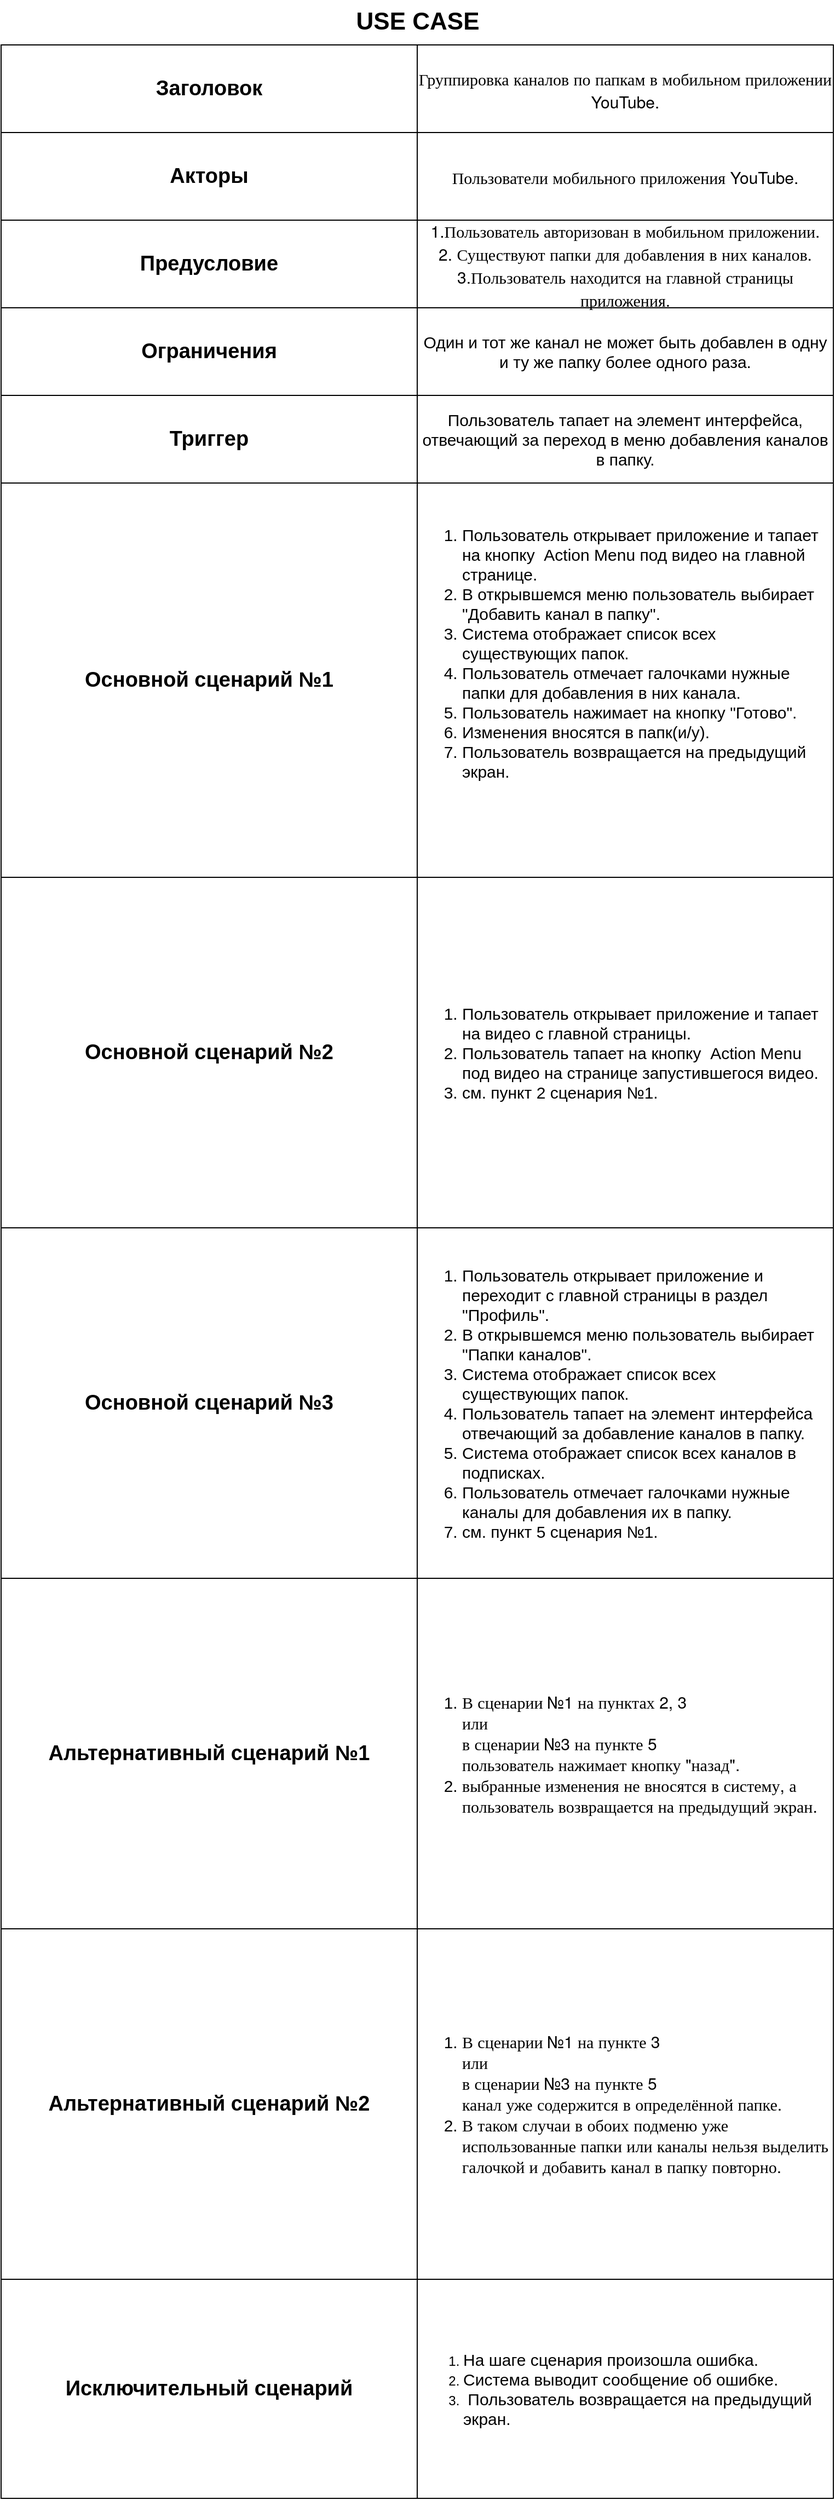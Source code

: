 <mxfile version="24.8.3">
  <diagram name="Страница — 1" id="1hPXFgXhSr1WO4rUE2s8">
    <mxGraphModel dx="2074" dy="1127" grid="1" gridSize="10" guides="1" tooltips="1" connect="1" arrows="1" fold="1" page="1" pageScale="1" pageWidth="1169" pageHeight="827" math="0" shadow="0">
      <root>
        <mxCell id="0" />
        <mxCell id="1" parent="0" />
        <mxCell id="Y2E87wazrkwQNpm6JytJ-1" value="" style="rounded=0;whiteSpace=wrap;html=1;" parent="1" vertex="1">
          <mxGeometry x="200" y="80" width="760" height="2240" as="geometry" />
        </mxCell>
        <mxCell id="Y2E87wazrkwQNpm6JytJ-2" value="&lt;b&gt;&lt;font style=&quot;font-size: 22px;&quot;&gt;USE CASE&lt;/font&gt;&lt;/b&gt;" style="text;html=1;align=center;verticalAlign=middle;resizable=0;points=[];autosize=1;strokeColor=none;fillColor=none;" parent="1" vertex="1">
          <mxGeometry x="510" y="39" width="140" height="40" as="geometry" />
        </mxCell>
        <mxCell id="Y2E87wazrkwQNpm6JytJ-6" value="&lt;span style=&quot;font-size: 19px;&quot;&gt;&lt;b&gt;Ограничения&lt;/b&gt;&lt;/span&gt;" style="rounded=0;whiteSpace=wrap;html=1;" parent="1" vertex="1">
          <mxGeometry x="200" y="320" width="380" height="80" as="geometry" />
        </mxCell>
        <mxCell id="Y2E87wazrkwQNpm6JytJ-7" value="&lt;span style=&quot;font-size: 15px;&quot;&gt;Один и тот же канал не может быть добавлен в одну и ту же папку более одного раза.&lt;/span&gt;" style="rounded=0;whiteSpace=wrap;html=1;" parent="1" vertex="1">
          <mxGeometry x="580" y="320" width="380" height="80" as="geometry" />
        </mxCell>
        <mxCell id="Y2E87wazrkwQNpm6JytJ-8" value="&lt;span style=&quot;font-size: 19px;&quot;&gt;&lt;b&gt;Предусловие&lt;/b&gt;&lt;/span&gt;" style="rounded=0;whiteSpace=wrap;html=1;" parent="1" vertex="1">
          <mxGeometry x="200" y="240" width="380" height="80" as="geometry" />
        </mxCell>
        <mxCell id="Y2E87wazrkwQNpm6JytJ-9" value="&lt;p style=&quot;margin: 0px; font-style: normal; font-variant-caps: normal; font-stretch: normal; line-height: normal; font-family: &amp;quot;Helvetica Neue&amp;quot;; font-size-adjust: none; font-kerning: auto; font-variant-alternates: normal; font-variant-ligatures: normal; font-variant-numeric: normal; font-variant-east-asian: normal; font-variant-position: normal; font-feature-settings: normal; font-optical-sizing: auto; font-variation-settings: normal;&quot;&gt;&lt;font style=&quot;font-size: 15px;&quot;&gt;1.Пользователь авторизован в мобильном приложении.&lt;br&gt;2. Существуют папки для добавления в них каналов.&lt;/font&gt;&lt;/p&gt;&lt;p style=&quot;margin: 0px; font-style: normal; font-variant-caps: normal; font-stretch: normal; line-height: normal; font-family: &amp;quot;Helvetica Neue&amp;quot;; font-size-adjust: none; font-kerning: auto; font-variant-alternates: normal; font-variant-ligatures: normal; font-variant-numeric: normal; font-variant-east-asian: normal; font-variant-position: normal; font-feature-settings: normal; font-optical-sizing: auto; font-variation-settings: normal;&quot;&gt;&lt;font style=&quot;font-size: 15px;&quot;&gt;3.Пользователь находится на главной страницы приложения.&lt;/font&gt;&lt;/p&gt;" style="rounded=0;whiteSpace=wrap;html=1;" parent="1" vertex="1">
          <mxGeometry x="580" y="240" width="380" height="80" as="geometry" />
        </mxCell>
        <mxCell id="Y2E87wazrkwQNpm6JytJ-10" value="&lt;b&gt;&lt;font style=&quot;font-size: 19px;&quot;&gt;Акторы&lt;/font&gt;&lt;/b&gt;" style="rounded=0;whiteSpace=wrap;html=1;" parent="1" vertex="1">
          <mxGeometry x="200" y="160" width="380" height="80" as="geometry" />
        </mxCell>
        <mxCell id="Y2E87wazrkwQNpm6JytJ-11" value="&lt;p style=&quot;margin: 0px; font-style: normal; font-variant-caps: normal; font-stretch: normal; line-height: normal; font-family: &amp;quot;Helvetica Neue&amp;quot;; font-size-adjust: none; font-kerning: auto; font-variant-alternates: normal; font-variant-ligatures: normal; font-variant-numeric: normal; font-variant-east-asian: normal; font-variant-position: normal; font-feature-settings: normal; font-optical-sizing: auto; font-variation-settings: normal;&quot;&gt;&lt;span style=&quot;font-size: 15px;&quot;&gt;Пользователи мобильного приложения&amp;nbsp;&lt;/span&gt;&lt;span style=&quot;font-size: 15px; background-color: initial;&quot;&gt;YouTube.&lt;/span&gt;&lt;/p&gt;" style="rounded=0;whiteSpace=wrap;html=1;" parent="1" vertex="1">
          <mxGeometry x="580" y="160" width="380" height="80" as="geometry" />
        </mxCell>
        <mxCell id="Y2E87wazrkwQNpm6JytJ-12" value="&lt;b&gt;&lt;font style=&quot;font-size: 19px;&quot;&gt;Заголовок&lt;/font&gt;&lt;/b&gt;" style="rounded=0;whiteSpace=wrap;html=1;" parent="1" vertex="1">
          <mxGeometry x="200" y="80" width="380" height="80" as="geometry" />
        </mxCell>
        <mxCell id="Y2E87wazrkwQNpm6JytJ-13" value="&lt;p style=&quot;margin: 0px; font-style: normal; font-variant-caps: normal; font-stretch: normal; line-height: normal; font-family: &amp;quot;Helvetica Neue&amp;quot;; font-size-adjust: none; font-kerning: auto; font-variant-alternates: normal; font-variant-ligatures: normal; font-variant-numeric: normal; font-variant-east-asian: normal; font-variant-position: normal; font-feature-settings: normal; font-optical-sizing: auto; font-variation-settings: normal;&quot;&gt;&lt;span style=&quot;font-size: 15px;&quot;&gt;Группировка каналов по папкам в мобильном приложении YouTube.&lt;/span&gt;&lt;/p&gt;" style="rounded=0;whiteSpace=wrap;html=1;" parent="1" vertex="1">
          <mxGeometry x="580" y="80" width="380" height="80" as="geometry" />
        </mxCell>
        <mxCell id="Y2E87wazrkwQNpm6JytJ-14" value="&lt;span style=&quot;font-size: 19px;&quot;&gt;&lt;b&gt;Исключительный сценарий&lt;/b&gt;&lt;/span&gt;" style="rounded=0;whiteSpace=wrap;html=1;" parent="1" vertex="1">
          <mxGeometry x="200" y="2120" width="380" height="200" as="geometry" />
        </mxCell>
        <mxCell id="Y2E87wazrkwQNpm6JytJ-15" value="&lt;ol&gt;&lt;li&gt;&lt;span style=&quot;font-size: 15px;&quot;&gt;На шаге сценария произошла ошибка.&lt;/span&gt;&lt;/li&gt;&lt;li&gt;&lt;span style=&quot;font-size: 15px;&quot;&gt;Система выводит сообщение об ошибке.&lt;/span&gt;&lt;/li&gt;&lt;li&gt;&lt;span style=&quot;font-size: 15px;&quot;&gt;&amp;nbsp;&lt;/span&gt;&lt;span style=&quot;font-size: 15px;&quot;&gt;Пользователь возвращается на предыдущий экран.&lt;/span&gt;&lt;/li&gt;&lt;/ol&gt;" style="rounded=0;whiteSpace=wrap;html=1;align=left;" parent="1" vertex="1">
          <mxGeometry x="580" y="2120" width="380" height="200" as="geometry" />
        </mxCell>
        <mxCell id="Y2E87wazrkwQNpm6JytJ-16" value="&lt;b style=&quot;font-size: 19px;&quot;&gt;Основной сценарий №2&lt;/b&gt;" style="rounded=0;whiteSpace=wrap;html=1;" parent="1" vertex="1">
          <mxGeometry x="200" y="840" width="380" height="320" as="geometry" />
        </mxCell>
        <mxCell id="Y2E87wazrkwQNpm6JytJ-17" value="&lt;ol style=&quot;font-size: 15px;&quot;&gt;&lt;li style=&quot;text-align: left; font-size: 15px;&quot;&gt;Пользователь открывает приложение и тапает на видео с главной страницы.&lt;br&gt;&lt;/li&gt;&lt;li style=&quot;text-align: left; font-size: 15px;&quot;&gt;Пользователь тапает на кнопку&amp;nbsp;&amp;nbsp;Action Menu под видео на странице запустившегося видео.&lt;br&gt;&lt;/li&gt;&lt;li style=&quot;text-align: left; font-size: 15px;&quot;&gt;см. пункт 2 сценария №1.&lt;/li&gt;&lt;/ol&gt;" style="rounded=0;whiteSpace=wrap;html=1;align=center;" parent="1" vertex="1">
          <mxGeometry x="580" y="840" width="380" height="320" as="geometry" />
        </mxCell>
        <mxCell id="Y2E87wazrkwQNpm6JytJ-18" value="&lt;span style=&quot;font-size: 19px;&quot;&gt;&lt;b&gt;Основной сценарий №1&lt;/b&gt;&lt;/span&gt;" style="rounded=0;whiteSpace=wrap;html=1;" parent="1" vertex="1">
          <mxGeometry x="200" y="480" width="380" height="360" as="geometry" />
        </mxCell>
        <mxCell id="Y2E87wazrkwQNpm6JytJ-19" value="&lt;ol style=&quot;font-size: 15px;&quot;&gt;&lt;br&gt;&lt;li style=&quot;text-align: left;&quot;&gt;Пользователь открывает приложение и тапает на кнопку&amp;nbsp;&amp;nbsp;Action Menu под видео на главной странице.&lt;/li&gt;&lt;li style=&quot;text-align: left;&quot;&gt;В открывшемся меню пользователь выбирает &quot;Добавить канал в папку&quot;.&lt;/li&gt;&lt;li style=&quot;text-align: left;&quot;&gt;Система отображает список всех существующих папок.&lt;/li&gt;&lt;li style=&quot;text-align: left;&quot;&gt;Пользователь отмечает галочками нужные папки для добавления в них канала.&lt;/li&gt;&lt;li style=&quot;text-align: left;&quot;&gt;Пользователь нажимает на кнопку &quot;Готово&quot;.&lt;/li&gt;&lt;li style=&quot;text-align: left;&quot;&gt;Изменения вносятся в папк(и/у).&lt;/li&gt;&lt;li style=&quot;text-align: left;&quot;&gt;Пользователь возвращается на предыдущий экран.&lt;/li&gt;&lt;/ol&gt;&lt;font face=&quot;Helvetica Neue&quot;&gt;&lt;span style=&quot;font-size: 15px;&quot;&gt;&lt;br&gt;&lt;/span&gt;&lt;/font&gt;&lt;ol style=&quot;font-size: 15px;&quot;&gt;&lt;br&gt;&lt;/ol&gt;" style="rounded=0;whiteSpace=wrap;html=1;" parent="1" vertex="1">
          <mxGeometry x="580" y="480" width="380" height="360" as="geometry" />
        </mxCell>
        <mxCell id="Y2E87wazrkwQNpm6JytJ-20" value="&lt;span style=&quot;font-size: 19px;&quot;&gt;&lt;b&gt;Триггер&lt;/b&gt;&lt;/span&gt;" style="rounded=0;whiteSpace=wrap;html=1;" parent="1" vertex="1">
          <mxGeometry x="200" y="400" width="380" height="80" as="geometry" />
        </mxCell>
        <mxCell id="Y2E87wazrkwQNpm6JytJ-21" value="&lt;font style=&quot;font-size: 15px;&quot;&gt;Пользователь тапает на элемент интерфейса, отвечающий за переход в меню добавления каналов в папку.&lt;/font&gt;" style="rounded=0;whiteSpace=wrap;html=1;" parent="1" vertex="1">
          <mxGeometry x="580" y="400" width="380" height="80" as="geometry" />
        </mxCell>
        <mxCell id="yLXXrojaPnzSfdaDTpV--5" value="&lt;b style=&quot;font-size: 19px;&quot;&gt;Основной сценарий №3&lt;/b&gt;" style="rounded=0;whiteSpace=wrap;html=1;" parent="1" vertex="1">
          <mxGeometry x="200" y="1160" width="380" height="320" as="geometry" />
        </mxCell>
        <mxCell id="yLXXrojaPnzSfdaDTpV--6" value="&lt;ol style=&quot;font-size: 15px;&quot;&gt;&lt;li style=&quot;text-align: left;&quot;&gt;Пользователь открывает приложение и переходит с главной страницы в раздел &quot;Профиль&quot;.&lt;br&gt;&lt;/li&gt;&lt;li style=&quot;text-align: left;&quot;&gt;В открывшемся меню пользователь выбирает &quot;Папки каналов&quot;.&lt;/li&gt;&lt;li style=&quot;text-align: left;&quot;&gt;Система отображает список всех существующих папок.&lt;/li&gt;&lt;li style=&quot;text-align: left;&quot;&gt;Пользователь тапает на элемент интерфейса отвечающий за добавление каналов в папку.&lt;/li&gt;&lt;li style=&quot;text-align: left;&quot;&gt;Система отображает список всех каналов в подписках.&lt;/li&gt;&lt;li style=&quot;text-align: left;&quot;&gt;Пользователь отмечает галочками нужные каналы для добавления их в папку.&lt;/li&gt;&lt;li style=&quot;text-align: left;&quot;&gt;см. пункт 5 сценария №1.&lt;/li&gt;&lt;/ol&gt;" style="rounded=0;whiteSpace=wrap;html=1;align=center;" parent="1" vertex="1">
          <mxGeometry x="580" y="1160" width="380" height="320" as="geometry" />
        </mxCell>
        <mxCell id="yLXXrojaPnzSfdaDTpV--10" value="&lt;span style=&quot;font-size: 19px;&quot;&gt;&lt;b&gt;Альтернативный сценарий №1&lt;/b&gt;&lt;/span&gt;" style="rounded=0;whiteSpace=wrap;html=1;" parent="1" vertex="1">
          <mxGeometry x="200" y="1480" width="380" height="320" as="geometry" />
        </mxCell>
        <mxCell id="yLXXrojaPnzSfdaDTpV--11" value="&lt;ol style=&quot;font-size: 15px;&quot;&gt;&lt;li style=&quot;text-align: left; font-size: 15px;&quot;&gt;&lt;font face=&quot;Helvetica Neue&quot;&gt;В сценарии №1 на пунктах 2, 3&lt;br&gt;или&lt;br&gt;в сценарии №3 на пункте 5 &lt;br&gt;пользователь нажимает кнопку &quot;назад&quot;.&lt;/font&gt;&lt;/li&gt;&lt;li style=&quot;text-align: left; font-size: 15px;&quot;&gt;&lt;font face=&quot;Helvetica Neue&quot;&gt;выбранные изменения не вносятся в систему, а пользователь возвращается на предыдущий экран.&lt;/font&gt;&lt;/li&gt;&lt;/ol&gt;" style="rounded=0;whiteSpace=wrap;html=1;align=center;strokeColor=default;verticalAlign=middle;fontFamily=Helvetica;fontSize=12;fontColor=default;fillColor=default;" parent="1" vertex="1">
          <mxGeometry x="580" y="1480" width="380" height="320" as="geometry" />
        </mxCell>
        <mxCell id="4Drj1kelV0YtijyrfJXc-1" value="&lt;ol style=&quot;font-size: 15px;&quot;&gt;&lt;li style=&quot;text-align: left;&quot;&gt;&lt;font face=&quot;Helvetica Neue&quot;&gt;В сценарии №1 на пункте 3&lt;br&gt;или&lt;br&gt;в сценарии №3 на пункте 5&lt;br&gt;канал уже содержится в определённой папке.&lt;/font&gt;&lt;/li&gt;&lt;li style=&quot;text-align: left;&quot;&gt;&lt;font face=&quot;Helvetica Neue&quot;&gt;В таком случаи в обоих подменю уже использованные папки или каналы нельзя выделить галочкой и добавить канал в папку повторно.&lt;/font&gt;&lt;/li&gt;&lt;/ol&gt;" style="rounded=0;whiteSpace=wrap;html=1;align=center;strokeColor=default;verticalAlign=middle;fontFamily=Helvetica;fontSize=12;fontColor=default;fillColor=default;" parent="1" vertex="1">
          <mxGeometry x="580" y="1800" width="380" height="320" as="geometry" />
        </mxCell>
        <mxCell id="4Drj1kelV0YtijyrfJXc-2" value="&lt;b style=&quot;font-size: 19px;&quot;&gt;Альтернативный сценарий №2&lt;/b&gt;" style="rounded=0;whiteSpace=wrap;html=1;" parent="1" vertex="1">
          <mxGeometry x="200" y="1800" width="380" height="320" as="geometry" />
        </mxCell>
        <mxCell id="4Drj1kelV0YtijyrfJXc-3" value="&lt;span style=&quot;font-size: 19px;&quot;&gt;&lt;b&gt;Основной сценарий №1&lt;/b&gt;&lt;/span&gt;" style="rounded=0;whiteSpace=wrap;html=1;" parent="1" vertex="1">
          <mxGeometry x="200" y="480" width="380" height="360" as="geometry" />
        </mxCell>
      </root>
    </mxGraphModel>
  </diagram>
</mxfile>
